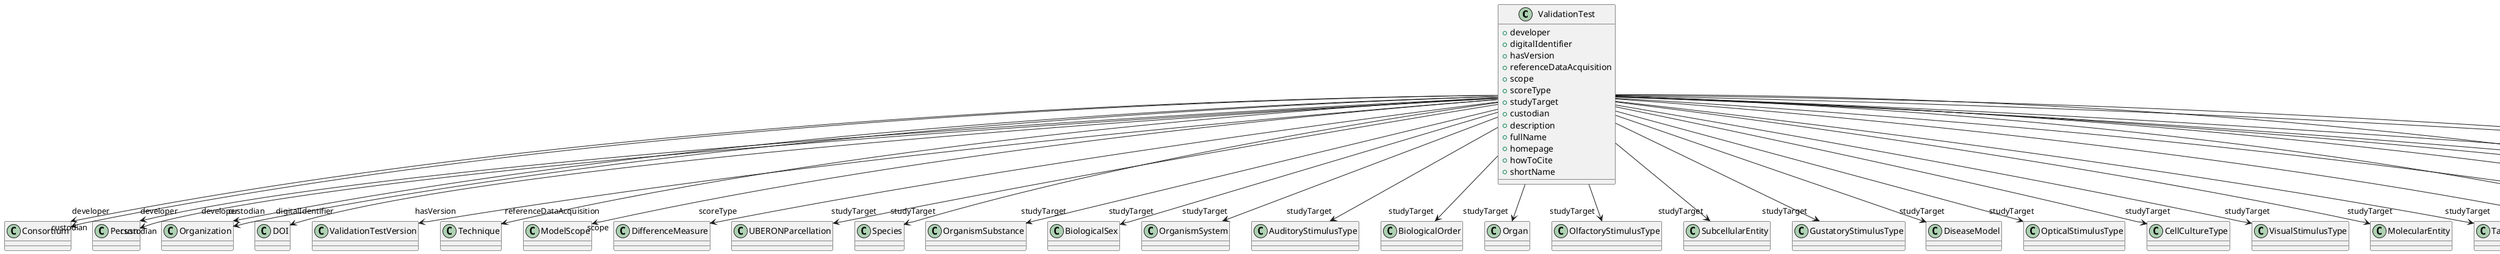 @startuml
class ValidationTest {
+developer
+digitalIdentifier
+hasVersion
+referenceDataAcquisition
+scope
+scoreType
+studyTarget
+custodian
+description
+fullName
+homepage
+howToCite
+shortName

}
ValidationTest -d-> "developer" Consortium
ValidationTest -d-> "developer" Person
ValidationTest -d-> "developer" Organization
ValidationTest -d-> "digitalIdentifier" DOI
ValidationTest -d-> "hasVersion" ValidationTestVersion
ValidationTest -d-> "referenceDataAcquisition" Technique
ValidationTest -d-> "scope" ModelScope
ValidationTest -d-> "scoreType" DifferenceMeasure
ValidationTest -d-> "studyTarget" UBERONParcellation
ValidationTest -d-> "studyTarget" Species
ValidationTest -d-> "studyTarget" OrganismSubstance
ValidationTest -d-> "studyTarget" BiologicalSex
ValidationTest -d-> "studyTarget" OrganismSystem
ValidationTest -d-> "studyTarget" AuditoryStimulusType
ValidationTest -d-> "studyTarget" BiologicalOrder
ValidationTest -d-> "studyTarget" Organ
ValidationTest -d-> "studyTarget" OlfactoryStimulusType
ValidationTest -d-> "studyTarget" SubcellularEntity
ValidationTest -d-> "studyTarget" GustatoryStimulusType
ValidationTest -d-> "studyTarget" DiseaseModel
ValidationTest -d-> "studyTarget" OpticalStimulusType
ValidationTest -d-> "studyTarget" CellCultureType
ValidationTest -d-> "studyTarget" VisualStimulusType
ValidationTest -d-> "studyTarget" MolecularEntity
ValidationTest -d-> "studyTarget" TactileStimulusType
ValidationTest -d-> "studyTarget" BreedingType
ValidationTest -d-> "studyTarget" CellType
ValidationTest -d-> "studyTarget" TermSuggestion
ValidationTest -d-> "studyTarget" Handedness
ValidationTest -d-> "studyTarget" Disease
ValidationTest -d-> "studyTarget" GeneticStrainType
ValidationTest -d-> "studyTarget" ElectricalStimulusType
ValidationTest -d-> "studyTarget" ParcellationEntityVersion
ValidationTest -d-> "studyTarget" ParcellationEntity
ValidationTest -d-> "studyTarget" CustomAnatomicalEntity
ValidationTest -d-> "custodian" Consortium
ValidationTest -d-> "custodian" Person
ValidationTest -d-> "custodian" Organization

@enduml